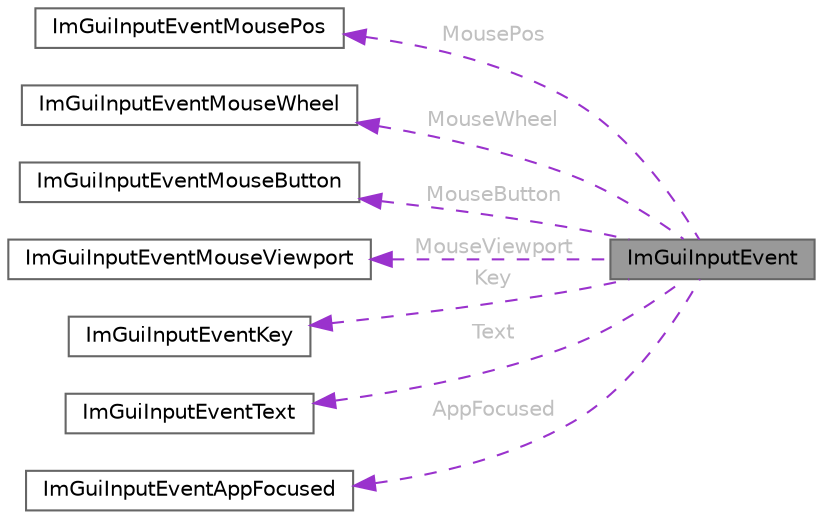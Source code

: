 digraph "ImGuiInputEvent"
{
 // LATEX_PDF_SIZE
  bgcolor="transparent";
  edge [fontname=Helvetica,fontsize=10,labelfontname=Helvetica,labelfontsize=10];
  node [fontname=Helvetica,fontsize=10,shape=box,height=0.2,width=0.4];
  rankdir="LR";
  Node1 [id="Node000001",label="ImGuiInputEvent",height=0.2,width=0.4,color="gray40", fillcolor="grey60", style="filled", fontcolor="black",tooltip=" "];
  Node2 -> Node1 [id="edge1_Node000001_Node000002",dir="back",color="darkorchid3",style="dashed",tooltip=" ",label=" MousePos",fontcolor="grey" ];
  Node2 [id="Node000002",label="ImGuiInputEventMousePos",height=0.2,width=0.4,color="gray40", fillcolor="white", style="filled",URL="$struct_im_gui_input_event_mouse_pos.html",tooltip=" "];
  Node3 -> Node1 [id="edge2_Node000001_Node000003",dir="back",color="darkorchid3",style="dashed",tooltip=" ",label=" MouseWheel",fontcolor="grey" ];
  Node3 [id="Node000003",label="ImGuiInputEventMouseWheel",height=0.2,width=0.4,color="gray40", fillcolor="white", style="filled",URL="$struct_im_gui_input_event_mouse_wheel.html",tooltip=" "];
  Node4 -> Node1 [id="edge3_Node000001_Node000004",dir="back",color="darkorchid3",style="dashed",tooltip=" ",label=" MouseButton",fontcolor="grey" ];
  Node4 [id="Node000004",label="ImGuiInputEventMouseButton",height=0.2,width=0.4,color="gray40", fillcolor="white", style="filled",URL="$struct_im_gui_input_event_mouse_button.html",tooltip=" "];
  Node5 -> Node1 [id="edge4_Node000001_Node000005",dir="back",color="darkorchid3",style="dashed",tooltip=" ",label=" MouseViewport",fontcolor="grey" ];
  Node5 [id="Node000005",label="ImGuiInputEventMouseViewport",height=0.2,width=0.4,color="gray40", fillcolor="white", style="filled",URL="$struct_im_gui_input_event_mouse_viewport.html",tooltip=" "];
  Node6 -> Node1 [id="edge5_Node000001_Node000006",dir="back",color="darkorchid3",style="dashed",tooltip=" ",label=" Key",fontcolor="grey" ];
  Node6 [id="Node000006",label="ImGuiInputEventKey",height=0.2,width=0.4,color="gray40", fillcolor="white", style="filled",URL="$struct_im_gui_input_event_key.html",tooltip=" "];
  Node7 -> Node1 [id="edge6_Node000001_Node000007",dir="back",color="darkorchid3",style="dashed",tooltip=" ",label=" Text",fontcolor="grey" ];
  Node7 [id="Node000007",label="ImGuiInputEventText",height=0.2,width=0.4,color="gray40", fillcolor="white", style="filled",URL="$struct_im_gui_input_event_text.html",tooltip=" "];
  Node8 -> Node1 [id="edge7_Node000001_Node000008",dir="back",color="darkorchid3",style="dashed",tooltip=" ",label=" AppFocused",fontcolor="grey" ];
  Node8 [id="Node000008",label="ImGuiInputEventAppFocused",height=0.2,width=0.4,color="gray40", fillcolor="white", style="filled",URL="$struct_im_gui_input_event_app_focused.html",tooltip=" "];
}
